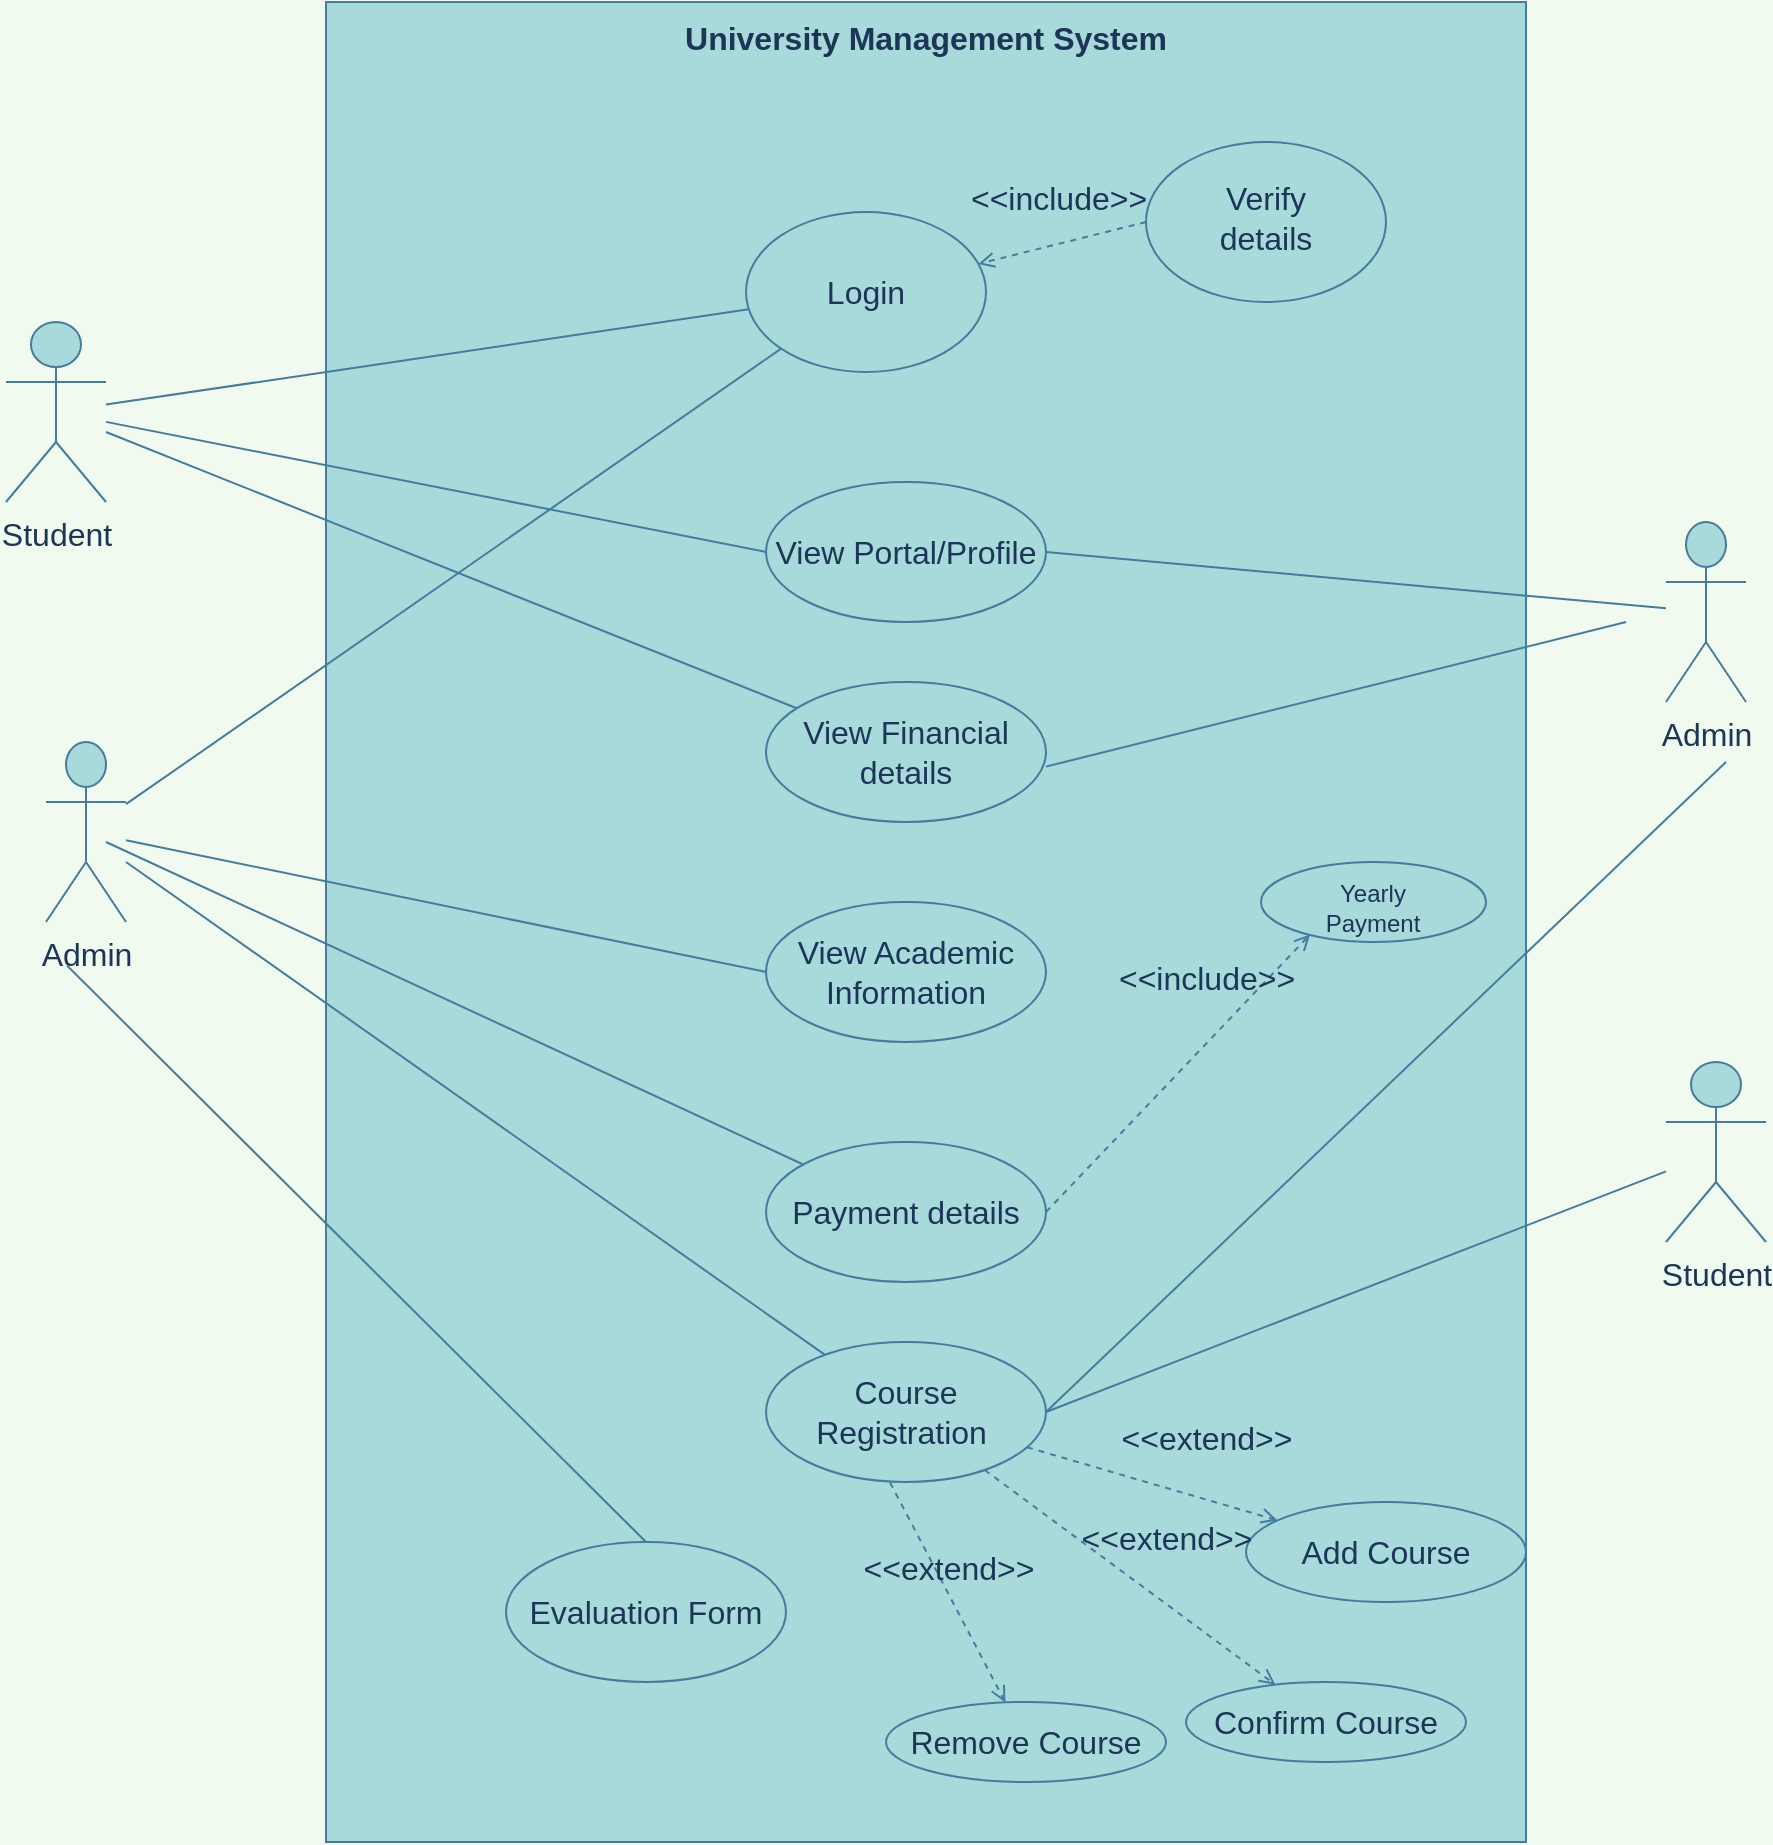 <mxfile version="20.2.3" type="github"><diagram id="0m007EtKsBB-gpoBBBOl" name="Page-1"><mxGraphModel dx="1422" dy="1745" grid="1" gridSize="10" guides="1" tooltips="1" connect="1" arrows="1" fold="1" page="1" pageScale="1" pageWidth="850" pageHeight="1100" background="#F1FAEE" math="0" shadow="0"><root><mxCell id="0"/><mxCell id="1" parent="0"/><mxCell id="92q4ASro8HYJDEyCC_6D-3" value="" style="rounded=0;whiteSpace=wrap;html=1;fontSize=16;fillColor=#A8DADC;strokeColor=#457B9D;fontColor=#1D3557;" vertex="1" parent="1"><mxGeometry x="180" y="-30" width="600" height="920" as="geometry"/></mxCell><mxCell id="92q4ASro8HYJDEyCC_6D-1" value="Admin" style="shape=umlActor;verticalLabelPosition=bottom;verticalAlign=top;html=1;outlineConnect=0;fontSize=16;fillColor=#A8DADC;strokeColor=#457B9D;fontColor=#1D3557;" vertex="1" parent="1"><mxGeometry x="40" y="340" width="40" height="90" as="geometry"/></mxCell><mxCell id="92q4ASro8HYJDEyCC_6D-2" value="Student" style="shape=umlActor;verticalLabelPosition=bottom;verticalAlign=top;html=1;outlineConnect=0;fontSize=16;fillColor=#A8DADC;strokeColor=#457B9D;fontColor=#1D3557;" vertex="1" parent="1"><mxGeometry x="20" y="130" width="50" height="90" as="geometry"/></mxCell><mxCell id="92q4ASro8HYJDEyCC_6D-8" value="" style="ellipse;whiteSpace=wrap;html=1;fontSize=16;fillColor=#A8DADC;strokeColor=#457B9D;fontColor=#1D3557;" vertex="1" parent="1"><mxGeometry x="390" y="75" width="120" height="80" as="geometry"/></mxCell><mxCell id="92q4ASro8HYJDEyCC_6D-9" value="Login" style="text;html=1;strokeColor=none;fillColor=none;align=center;verticalAlign=middle;whiteSpace=wrap;rounded=0;fontSize=16;fontColor=#1D3557;" vertex="1" parent="1"><mxGeometry x="420" y="100" width="60" height="30" as="geometry"/></mxCell><mxCell id="92q4ASro8HYJDEyCC_6D-12" value="Admin" style="shape=umlActor;verticalLabelPosition=bottom;verticalAlign=top;html=1;outlineConnect=0;fontSize=16;fillColor=#A8DADC;strokeColor=#457B9D;fontColor=#1D3557;" vertex="1" parent="1"><mxGeometry x="850" y="230" width="40" height="90" as="geometry"/></mxCell><mxCell id="92q4ASro8HYJDEyCC_6D-13" value="Student" style="shape=umlActor;verticalLabelPosition=bottom;verticalAlign=top;html=1;outlineConnect=0;fontSize=16;fillColor=#A8DADC;strokeColor=#457B9D;fontColor=#1D3557;" vertex="1" parent="1"><mxGeometry x="850" y="500" width="50" height="90" as="geometry"/></mxCell><mxCell id="92q4ASro8HYJDEyCC_6D-15" value="" style="endArrow=none;html=1;rounded=0;entryX=0;entryY=1;entryDx=0;entryDy=0;endFill=0;fontSize=16;labelBackgroundColor=#F1FAEE;strokeColor=#457B9D;fontColor=#1D3557;" edge="1" parent="1" source="92q4ASro8HYJDEyCC_6D-1" target="92q4ASro8HYJDEyCC_6D-8"><mxGeometry width="50" height="50" relative="1" as="geometry"><mxPoint x="400" y="270" as="sourcePoint"/><mxPoint x="450" y="220" as="targetPoint"/></mxGeometry></mxCell><mxCell id="92q4ASro8HYJDEyCC_6D-16" value="" style="endArrow=none;html=1;rounded=0;endFill=0;fontSize=16;labelBackgroundColor=#F1FAEE;strokeColor=#457B9D;fontColor=#1D3557;" edge="1" parent="1" source="92q4ASro8HYJDEyCC_6D-2" target="92q4ASro8HYJDEyCC_6D-8"><mxGeometry width="50" height="50" relative="1" as="geometry"><mxPoint x="130" y="246.034" as="sourcePoint"/><mxPoint x="400" y="125" as="targetPoint"/></mxGeometry></mxCell><mxCell id="92q4ASro8HYJDEyCC_6D-17" value="" style="ellipse;whiteSpace=wrap;html=1;fontSize=16;fillColor=#A8DADC;strokeColor=#457B9D;fontColor=#1D3557;" vertex="1" parent="1"><mxGeometry x="590" y="40" width="120" height="80" as="geometry"/></mxCell><mxCell id="92q4ASro8HYJDEyCC_6D-18" value="Verify details" style="text;html=1;strokeColor=none;fillColor=none;align=center;verticalAlign=middle;whiteSpace=wrap;rounded=0;fontSize=16;fontColor=#1D3557;" vertex="1" parent="1"><mxGeometry x="620" y="70" width="60" height="15" as="geometry"/></mxCell><mxCell id="92q4ASro8HYJDEyCC_6D-23" value="&amp;lt;&amp;lt;include&amp;gt;&amp;gt;" style="html=1;verticalAlign=bottom;labelBackgroundColor=none;endArrow=open;endFill=0;dashed=1;rounded=0;exitX=0;exitY=0.5;exitDx=0;exitDy=0;fontSize=16;strokeColor=#457B9D;fontColor=#1D3557;" edge="1" parent="1" source="92q4ASro8HYJDEyCC_6D-17" target="92q4ASro8HYJDEyCC_6D-8"><mxGeometry x="-0.013" y="-11" width="160" relative="1" as="geometry"><mxPoint x="340" y="230" as="sourcePoint"/><mxPoint x="500" y="230" as="targetPoint"/><mxPoint as="offset"/></mxGeometry></mxCell><mxCell id="92q4ASro8HYJDEyCC_6D-24" value="View Portal/Profile" style="ellipse;whiteSpace=wrap;html=1;fontSize=16;fillColor=#A8DADC;strokeColor=#457B9D;fontColor=#1D3557;" vertex="1" parent="1"><mxGeometry x="400" y="210" width="140" height="70" as="geometry"/></mxCell><mxCell id="92q4ASro8HYJDEyCC_6D-25" value="View Financial details" style="ellipse;whiteSpace=wrap;html=1;fontSize=16;fillColor=#A8DADC;strokeColor=#457B9D;fontColor=#1D3557;" vertex="1" parent="1"><mxGeometry x="400" y="310" width="140" height="70" as="geometry"/></mxCell><mxCell id="92q4ASro8HYJDEyCC_6D-26" value="" style="endArrow=none;html=1;rounded=0;endFill=0;fontSize=16;entryX=0;entryY=0.5;entryDx=0;entryDy=0;labelBackgroundColor=#F1FAEE;strokeColor=#457B9D;fontColor=#1D3557;" edge="1" parent="1" source="92q4ASro8HYJDEyCC_6D-2" target="92q4ASro8HYJDEyCC_6D-24"><mxGeometry width="50" height="50" relative="1" as="geometry"><mxPoint x="140" y="403.99" as="sourcePoint"/><mxPoint x="410" y="260" as="targetPoint"/></mxGeometry></mxCell><mxCell id="92q4ASro8HYJDEyCC_6D-27" value="" style="endArrow=none;html=1;rounded=0;endFill=0;fontSize=16;labelBackgroundColor=#F1FAEE;strokeColor=#457B9D;fontColor=#1D3557;" edge="1" parent="1" source="92q4ASro8HYJDEyCC_6D-2" target="92q4ASro8HYJDEyCC_6D-25"><mxGeometry width="50" height="50" relative="1" as="geometry"><mxPoint x="150" y="413.99" as="sourcePoint"/><mxPoint x="440" y="170.28" as="targetPoint"/></mxGeometry></mxCell><mxCell id="92q4ASro8HYJDEyCC_6D-29" value="" style="endArrow=none;html=1;rounded=0;endFill=0;exitX=1;exitY=0.5;exitDx=0;exitDy=0;fontSize=16;labelBackgroundColor=#F1FAEE;strokeColor=#457B9D;fontColor=#1D3557;" edge="1" parent="1" source="92q4ASro8HYJDEyCC_6D-24" target="92q4ASro8HYJDEyCC_6D-12"><mxGeometry width="50" height="50" relative="1" as="geometry"><mxPoint x="150" y="413.99" as="sourcePoint"/><mxPoint x="420" y="270" as="targetPoint"/></mxGeometry></mxCell><mxCell id="92q4ASro8HYJDEyCC_6D-30" value="" style="endArrow=none;html=1;rounded=0;endFill=0;exitX=1;exitY=0.5;exitDx=0;exitDy=0;fontSize=16;labelBackgroundColor=#F1FAEE;strokeColor=#457B9D;fontColor=#1D3557;" edge="1" parent="1"><mxGeometry width="50" height="50" relative="1" as="geometry"><mxPoint x="540" y="352.31" as="sourcePoint"/><mxPoint x="830" y="280" as="targetPoint"/></mxGeometry></mxCell><mxCell id="92q4ASro8HYJDEyCC_6D-31" value="View Academic Information" style="ellipse;whiteSpace=wrap;html=1;fontSize=16;fillColor=#A8DADC;strokeColor=#457B9D;fontColor=#1D3557;" vertex="1" parent="1"><mxGeometry x="400" y="420" width="140" height="70" as="geometry"/></mxCell><mxCell id="92q4ASro8HYJDEyCC_6D-34" value="" style="endArrow=none;html=1;rounded=0;entryX=0;entryY=0.5;entryDx=0;entryDy=0;endFill=0;fontSize=16;labelBackgroundColor=#F1FAEE;strokeColor=#457B9D;fontColor=#1D3557;" edge="1" parent="1" source="92q4ASro8HYJDEyCC_6D-1" target="92q4ASro8HYJDEyCC_6D-31"><mxGeometry width="50" height="50" relative="1" as="geometry"><mxPoint x="130" y="246.034" as="sourcePoint"/><mxPoint x="400" y="125" as="targetPoint"/></mxGeometry></mxCell><mxCell id="92q4ASro8HYJDEyCC_6D-36" value="Payment details" style="ellipse;whiteSpace=wrap;html=1;fontSize=16;fillColor=#A8DADC;strokeColor=#457B9D;fontColor=#1D3557;" vertex="1" parent="1"><mxGeometry x="400" y="540" width="140" height="70" as="geometry"/></mxCell><mxCell id="92q4ASro8HYJDEyCC_6D-37" value="" style="endArrow=none;html=1;rounded=0;endFill=0;fontSize=16;labelBackgroundColor=#F1FAEE;strokeColor=#457B9D;fontColor=#1D3557;" edge="1" parent="1" target="92q4ASro8HYJDEyCC_6D-36"><mxGeometry width="50" height="50" relative="1" as="geometry"><mxPoint x="70" y="390" as="sourcePoint"/><mxPoint x="410" y="465" as="targetPoint"/><Array as="points"><mxPoint x="70" y="390"/></Array></mxGeometry></mxCell><mxCell id="92q4ASro8HYJDEyCC_6D-40" value="" style="ellipse;whiteSpace=wrap;html=1;fontSize=16;fillColor=#A8DADC;strokeColor=#457B9D;fontColor=#1D3557;" vertex="1" parent="1"><mxGeometry x="647.5" y="400" width="112.5" height="40" as="geometry"/></mxCell><mxCell id="92q4ASro8HYJDEyCC_6D-41" value="Yearly Payment" style="text;html=1;strokeColor=none;fillColor=none;align=center;verticalAlign=middle;whiteSpace=wrap;rounded=0;fontSize=12;fontColor=#1D3557;" vertex="1" parent="1"><mxGeometry x="676.25" y="415" width="55" height="15" as="geometry"/></mxCell><mxCell id="92q4ASro8HYJDEyCC_6D-42" value="&amp;lt;&amp;lt;include&amp;gt;&amp;gt;" style="html=1;verticalAlign=bottom;labelBackgroundColor=none;endArrow=open;endFill=0;dashed=1;rounded=0;entryX=0.218;entryY=0.906;entryDx=0;entryDy=0;exitX=1;exitY=0.5;exitDx=0;exitDy=0;fontSize=16;entryPerimeter=0;strokeColor=#457B9D;fontColor=#1D3557;" edge="1" parent="1" source="92q4ASro8HYJDEyCC_6D-36" target="92q4ASro8HYJDEyCC_6D-40"><mxGeometry x="0.37" y="14" width="160" relative="1" as="geometry"><mxPoint x="340" y="350" as="sourcePoint"/><mxPoint x="500" y="350" as="targetPoint"/><mxPoint as="offset"/></mxGeometry></mxCell><mxCell id="92q4ASro8HYJDEyCC_6D-43" value="Course Registration&amp;nbsp;" style="ellipse;whiteSpace=wrap;html=1;fontSize=16;fillColor=#A8DADC;strokeColor=#457B9D;fontColor=#1D3557;" vertex="1" parent="1"><mxGeometry x="400" y="640" width="140" height="70" as="geometry"/></mxCell><mxCell id="92q4ASro8HYJDEyCC_6D-44" value="Evaluation Form" style="ellipse;whiteSpace=wrap;html=1;fontSize=16;fillColor=#A8DADC;strokeColor=#457B9D;fontColor=#1D3557;" vertex="1" parent="1"><mxGeometry x="270" y="740" width="140" height="70" as="geometry"/></mxCell><mxCell id="92q4ASro8HYJDEyCC_6D-45" value="Add Course" style="ellipse;whiteSpace=wrap;html=1;fontSize=16;fillColor=#A8DADC;strokeColor=#457B9D;fontColor=#1D3557;" vertex="1" parent="1"><mxGeometry x="640" y="720" width="140" height="50" as="geometry"/></mxCell><mxCell id="92q4ASro8HYJDEyCC_6D-46" value="Confirm Course" style="ellipse;whiteSpace=wrap;html=1;fontSize=16;fillColor=#A8DADC;strokeColor=#457B9D;fontColor=#1D3557;" vertex="1" parent="1"><mxGeometry x="610" y="810" width="140" height="40" as="geometry"/></mxCell><mxCell id="92q4ASro8HYJDEyCC_6D-47" value="Remove Course" style="ellipse;whiteSpace=wrap;html=1;fontSize=16;fillColor=#A8DADC;strokeColor=#457B9D;fontColor=#1D3557;" vertex="1" parent="1"><mxGeometry x="460" y="820" width="140" height="40" as="geometry"/></mxCell><mxCell id="92q4ASro8HYJDEyCC_6D-51" value="&amp;lt;&amp;lt;extend&amp;gt;&amp;gt;" style="html=1;verticalAlign=bottom;labelBackgroundColor=none;endArrow=open;endFill=0;dashed=1;rounded=0;fontSize=16;strokeColor=#457B9D;fontColor=#1D3557;" edge="1" parent="1" source="92q4ASro8HYJDEyCC_6D-43" target="92q4ASro8HYJDEyCC_6D-45"><mxGeometry x="0.349" y="18" width="160" relative="1" as="geometry"><mxPoint x="340" y="550" as="sourcePoint"/><mxPoint x="500" y="550" as="targetPoint"/><mxPoint as="offset"/></mxGeometry></mxCell><mxCell id="92q4ASro8HYJDEyCC_6D-53" value="&amp;lt;&amp;lt;extend&amp;gt;&amp;gt;" style="html=1;verticalAlign=bottom;labelBackgroundColor=none;endArrow=open;endFill=0;dashed=1;rounded=0;fontSize=16;strokeColor=#457B9D;fontColor=#1D3557;" edge="1" parent="1" source="92q4ASro8HYJDEyCC_6D-43" target="92q4ASro8HYJDEyCC_6D-46"><mxGeometry x="0.11" y="17" width="160" relative="1" as="geometry"><mxPoint x="340" y="550" as="sourcePoint"/><mxPoint x="500" y="550" as="targetPoint"/><mxPoint as="offset"/></mxGeometry></mxCell><mxCell id="92q4ASro8HYJDEyCC_6D-54" value="&amp;lt;&amp;lt;extend&amp;gt;&amp;gt;" style="html=1;verticalAlign=bottom;labelBackgroundColor=none;endArrow=open;endFill=0;dashed=1;rounded=0;exitX=0.443;exitY=1.004;exitDx=0;exitDy=0;exitPerimeter=0;fontSize=16;strokeColor=#457B9D;fontColor=#1D3557;" edge="1" parent="1" source="92q4ASro8HYJDEyCC_6D-43" target="92q4ASro8HYJDEyCC_6D-47"><mxGeometry width="160" relative="1" as="geometry"><mxPoint x="340" y="550" as="sourcePoint"/><mxPoint x="500" y="550" as="targetPoint"/></mxGeometry></mxCell><mxCell id="92q4ASro8HYJDEyCC_6D-56" value="" style="endArrow=none;html=1;rounded=0;endFill=0;fontSize=16;labelBackgroundColor=#F1FAEE;strokeColor=#457B9D;fontColor=#1D3557;" edge="1" parent="1" target="92q4ASro8HYJDEyCC_6D-43"><mxGeometry width="50" height="50" relative="1" as="geometry"><mxPoint x="80" y="400" as="sourcePoint"/><mxPoint x="428.613" y="561.234" as="targetPoint"/><Array as="points"><mxPoint x="80" y="400"/></Array></mxGeometry></mxCell><mxCell id="92q4ASro8HYJDEyCC_6D-58" value="" style="endArrow=none;html=1;rounded=0;endFill=0;exitX=1;exitY=0.5;exitDx=0;exitDy=0;fontSize=16;labelBackgroundColor=#F1FAEE;strokeColor=#457B9D;fontColor=#1D3557;" edge="1" parent="1" source="92q4ASro8HYJDEyCC_6D-43"><mxGeometry width="50" height="50" relative="1" as="geometry"><mxPoint x="521.106" y="556.67" as="sourcePoint"/><mxPoint x="880" y="350" as="targetPoint"/></mxGeometry></mxCell><mxCell id="92q4ASro8HYJDEyCC_6D-59" value="" style="endArrow=none;html=1;rounded=0;endFill=0;exitX=1;exitY=0.5;exitDx=0;exitDy=0;fontSize=16;labelBackgroundColor=#F1FAEE;strokeColor=#457B9D;fontColor=#1D3557;" edge="1" parent="1" source="92q4ASro8HYJDEyCC_6D-43" target="92q4ASro8HYJDEyCC_6D-13"><mxGeometry width="50" height="50" relative="1" as="geometry"><mxPoint x="550" y="685" as="sourcePoint"/><mxPoint x="890" y="360" as="targetPoint"/></mxGeometry></mxCell><mxCell id="92q4ASro8HYJDEyCC_6D-60" value="" style="endArrow=none;html=1;rounded=0;endFill=0;entryX=0.5;entryY=0;entryDx=0;entryDy=0;fontSize=16;labelBackgroundColor=#F1FAEE;strokeColor=#457B9D;fontColor=#1D3557;" edge="1" parent="1" target="92q4ASro8HYJDEyCC_6D-44"><mxGeometry width="50" height="50" relative="1" as="geometry"><mxPoint x="50.49" y="451.78" as="sourcePoint"/><mxPoint x="400.0" y="698.229" as="targetPoint"/><Array as="points"><mxPoint x="50.49" y="451.78"/></Array></mxGeometry></mxCell><mxCell id="92q4ASro8HYJDEyCC_6D-61" value="University Management System" style="text;align=center;fontStyle=1;verticalAlign=middle;spacingLeft=3;spacingRight=3;strokeColor=none;rotatable=0;points=[[0,0.5],[1,0.5]];portConstraint=eastwest;fontSize=16;fontColor=#1D3557;" vertex="1" parent="1"><mxGeometry x="440" y="-26" width="80" height="26" as="geometry"/></mxCell></root></mxGraphModel></diagram></mxfile>